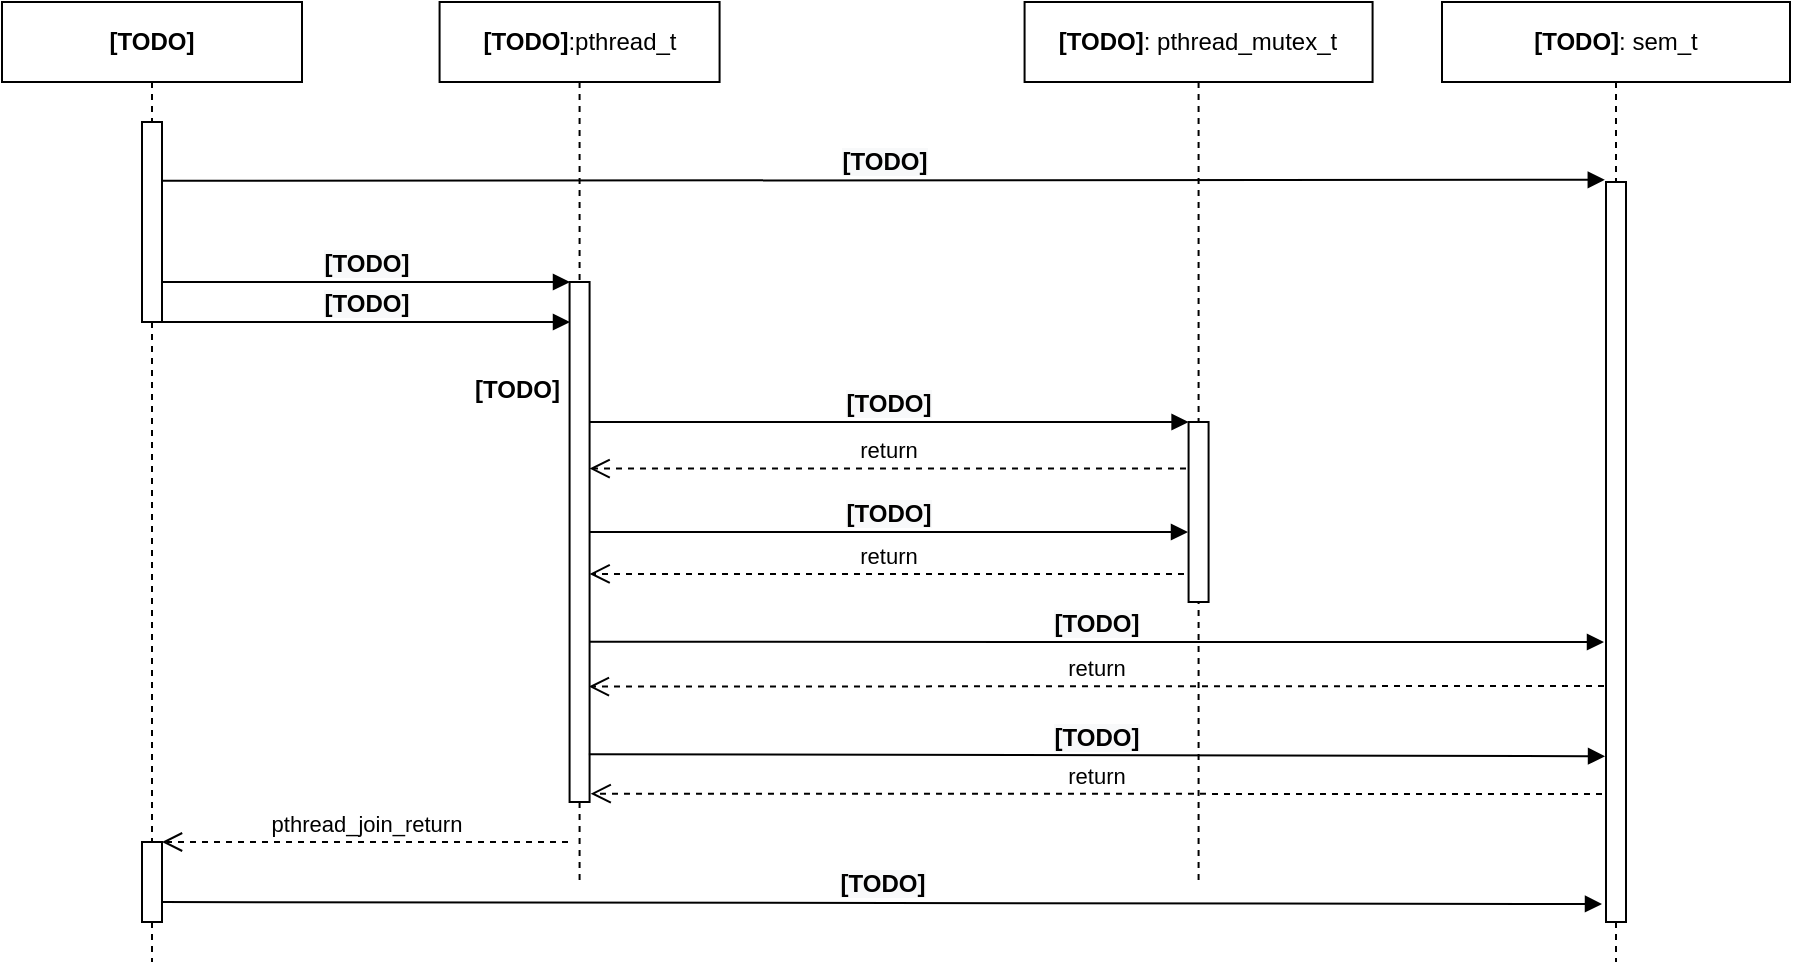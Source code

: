 <mxfile version="12.4.2" type="device" pages="2"><diagram id="Nlns8Q_-cHu3iskQtI4c" name="Découverte APIs POSIX"><mxGraphModel dx="4192" dy="3122" grid="1" gridSize="10" guides="1" tooltips="1" connect="1" arrows="1" fold="1" page="1" pageScale="1" pageWidth="827" pageHeight="1169" math="0" shadow="0"><root><mxCell id="4uVFJ_5hf8hKaI3c01Ca-0"/><mxCell id="4uVFJ_5hf8hKaI3c01Ca-1" parent="4uVFJ_5hf8hKaI3c01Ca-0"/><mxCell id="cIUTH0yGBABqUqhWSvWY-0" value="&lt;b&gt;[TODO]&lt;/b&gt;:pthread_t" style="shape=umlLifeline;perimeter=lifelinePerimeter;whiteSpace=wrap;html=1;container=1;collapsible=0;recursiveResize=0;outlineConnect=0;" vertex="1" parent="4uVFJ_5hf8hKaI3c01Ca-1"><mxGeometry x="-521.21" y="-1120" width="140" height="440" as="geometry"/></mxCell><mxCell id="cIUTH0yGBABqUqhWSvWY-1" value="" style="html=1;points=[];perimeter=orthogonalPerimeter;" vertex="1" parent="cIUTH0yGBABqUqhWSvWY-0"><mxGeometry x="65" y="140" width="10" height="260" as="geometry"/></mxCell><mxCell id="cIUTH0yGBABqUqhWSvWY-2" value="&lt;b&gt;[TODO]&lt;/b&gt;: pthread_mutex_t" style="shape=umlLifeline;perimeter=lifelinePerimeter;whiteSpace=wrap;html=1;container=1;collapsible=0;recursiveResize=0;outlineConnect=0;" vertex="1" parent="4uVFJ_5hf8hKaI3c01Ca-1"><mxGeometry x="-228.71" y="-1120" width="174" height="440" as="geometry"/></mxCell><mxCell id="cIUTH0yGBABqUqhWSvWY-3" value="" style="html=1;points=[];perimeter=orthogonalPerimeter;" vertex="1" parent="cIUTH0yGBABqUqhWSvWY-2"><mxGeometry x="82" y="210" width="10" height="90" as="geometry"/></mxCell><mxCell id="cIUTH0yGBABqUqhWSvWY-4" value="&lt;b style=&quot;font-size: 12px ; white-space: normal ; background-color: rgb(248 , 249 , 250)&quot;&gt;[TODO]&lt;/b&gt;" style="html=1;verticalAlign=bottom;endArrow=block;entryX=0;entryY=0;" edge="1" parent="4uVFJ_5hf8hKaI3c01Ca-1" target="cIUTH0yGBABqUqhWSvWY-3"><mxGeometry relative="1" as="geometry"><mxPoint x="-446.21" y="-910.0" as="sourcePoint"/></mxGeometry></mxCell><mxCell id="cIUTH0yGBABqUqhWSvWY-5" value="return" style="html=1;verticalAlign=bottom;endArrow=open;dashed=1;endSize=8;exitX=-0.129;exitY=0.259;exitDx=0;exitDy=0;exitPerimeter=0;" edge="1" parent="4uVFJ_5hf8hKaI3c01Ca-1" source="cIUTH0yGBABqUqhWSvWY-3"><mxGeometry relative="1" as="geometry"><mxPoint x="-446.21" y="-886.69" as="targetPoint"/><mxPoint x="-148" y="-829" as="sourcePoint"/></mxGeometry></mxCell><mxCell id="cIUTH0yGBABqUqhWSvWY-6" value="&lt;b style=&quot;text-align: center ; white-space: normal&quot;&gt;[TODO]&lt;/b&gt;" style="text;html=1;align=right;" vertex="1" parent="4uVFJ_5hf8hKaI3c01Ca-1"><mxGeometry x="-540" y="-940" width="80" height="30" as="geometry"/></mxCell><mxCell id="cIUTH0yGBABqUqhWSvWY-7" value="&lt;b&gt;[TODO]&lt;/b&gt;" style="shape=umlLifeline;perimeter=lifelinePerimeter;whiteSpace=wrap;html=1;container=1;collapsible=0;recursiveResize=0;outlineConnect=0;" vertex="1" parent="4uVFJ_5hf8hKaI3c01Ca-1"><mxGeometry x="-740" y="-1120" width="150" height="480" as="geometry"/></mxCell><mxCell id="cIUTH0yGBABqUqhWSvWY-8" value="" style="html=1;points=[];perimeter=orthogonalPerimeter;" vertex="1" parent="cIUTH0yGBABqUqhWSvWY-7"><mxGeometry x="70" y="60" width="10" height="100" as="geometry"/></mxCell><mxCell id="cIUTH0yGBABqUqhWSvWY-9" value="" style="html=1;points=[];perimeter=orthogonalPerimeter;" vertex="1" parent="cIUTH0yGBABqUqhWSvWY-7"><mxGeometry x="70" y="420" width="10" height="40" as="geometry"/></mxCell><mxCell id="cIUTH0yGBABqUqhWSvWY-10" value="&lt;b style=&quot;font-size: 12px ; white-space: normal ; background-color: rgb(248 , 249 , 250)&quot;&gt;[TODO]&lt;/b&gt;" style="html=1;verticalAlign=bottom;endArrow=block;" edge="1" parent="4uVFJ_5hf8hKaI3c01Ca-1"><mxGeometry relative="1" as="geometry"><mxPoint x="-446.21" y="-855" as="sourcePoint"/><mxPoint x="-147" y="-855" as="targetPoint"/></mxGeometry></mxCell><mxCell id="cIUTH0yGBABqUqhWSvWY-11" value="return" style="html=1;verticalAlign=bottom;endArrow=open;dashed=1;endSize=8;exitX=-0.229;exitY=0.844;exitDx=0;exitDy=0;exitPerimeter=0;" edge="1" parent="4uVFJ_5hf8hKaI3c01Ca-1" source="cIUTH0yGBABqUqhWSvWY-3"><mxGeometry relative="1" as="geometry"><mxPoint x="-446.21" y="-834.04" as="targetPoint"/><mxPoint x="-150.5" y="-835.0" as="sourcePoint"/></mxGeometry></mxCell><mxCell id="cIUTH0yGBABqUqhWSvWY-12" value="&lt;b style=&quot;font-size: 12px ; white-space: normal ; background-color: rgb(248 , 249 , 250)&quot;&gt;[TODO]&lt;/b&gt;" style="html=1;verticalAlign=bottom;endArrow=block;" edge="1" parent="4uVFJ_5hf8hKaI3c01Ca-1"><mxGeometry relative="1" as="geometry"><mxPoint x="-660" y="-980" as="sourcePoint"/><mxPoint x="-456" y="-980" as="targetPoint"/></mxGeometry></mxCell><mxCell id="cIUTH0yGBABqUqhWSvWY-13" value="&lt;b style=&quot;font-size: 12px ; white-space: normal ; background-color: rgb(248 , 249 , 250)&quot;&gt;[TODO]&lt;/b&gt;" style="html=1;verticalAlign=bottom;endArrow=block;" edge="1" parent="4uVFJ_5hf8hKaI3c01Ca-1"><mxGeometry relative="1" as="geometry"><mxPoint x="-660" y="-960" as="sourcePoint"/><mxPoint x="-456" y="-960" as="targetPoint"/></mxGeometry></mxCell><mxCell id="cIUTH0yGBABqUqhWSvWY-14" value="pthread_join_return" style="html=1;verticalAlign=bottom;endArrow=open;dashed=1;endSize=8;" edge="1" parent="4uVFJ_5hf8hKaI3c01Ca-1" target="cIUTH0yGBABqUqhWSvWY-9"><mxGeometry relative="1" as="geometry"><mxPoint x="-660" y="-870.0" as="targetPoint"/><mxPoint x="-457" y="-700" as="sourcePoint"/></mxGeometry></mxCell><mxCell id="Bjl9yKFlNQ5HPSld5YIy-0" value="&lt;b&gt;[TODO]&lt;/b&gt;: sem_t" style="shape=umlLifeline;perimeter=lifelinePerimeter;whiteSpace=wrap;html=1;container=1;collapsible=0;recursiveResize=0;outlineConnect=0;" vertex="1" parent="4uVFJ_5hf8hKaI3c01Ca-1"><mxGeometry x="-20" y="-1120" width="174" height="480" as="geometry"/></mxCell><mxCell id="Bjl9yKFlNQ5HPSld5YIy-1" value="" style="html=1;points=[];perimeter=orthogonalPerimeter;" vertex="1" parent="Bjl9yKFlNQ5HPSld5YIy-0"><mxGeometry x="82" y="90" width="10" height="370" as="geometry"/></mxCell><mxCell id="Bjl9yKFlNQ5HPSld5YIy-3" value="&lt;b style=&quot;font-size: 12px ; white-space: normal ; background-color: rgb(248 , 249 , 250)&quot;&gt;[TODO]&lt;/b&gt;" style="html=1;verticalAlign=bottom;endArrow=block;exitX=1.02;exitY=0.294;exitDx=0;exitDy=0;exitPerimeter=0;entryX=-0.06;entryY=-0.003;entryDx=0;entryDy=0;entryPerimeter=0;" edge="1" parent="4uVFJ_5hf8hKaI3c01Ca-1" source="cIUTH0yGBABqUqhWSvWY-8" target="Bjl9yKFlNQ5HPSld5YIy-1"><mxGeometry relative="1" as="geometry"><mxPoint x="-436.21" y="-940.0" as="sourcePoint"/><mxPoint x="62" y="-1025" as="targetPoint"/></mxGeometry></mxCell><mxCell id="Bjl9yKFlNQ5HPSld5YIy-4" value="&lt;b style=&quot;font-size: 12px ; white-space: normal ; background-color: rgb(248 , 249 , 250)&quot;&gt;[TODO]&lt;/b&gt;" style="html=1;verticalAlign=bottom;endArrow=block;exitX=0.971;exitY=0.692;exitDx=0;exitDy=0;exitPerimeter=0;" edge="1" parent="4uVFJ_5hf8hKaI3c01Ca-1" source="cIUTH0yGBABqUqhWSvWY-1"><mxGeometry relative="1" as="geometry"><mxPoint x="-440" y="-800" as="sourcePoint"/><mxPoint x="61" y="-800" as="targetPoint"/></mxGeometry></mxCell><mxCell id="Bjl9yKFlNQ5HPSld5YIy-5" value="return" style="html=1;verticalAlign=bottom;endArrow=open;dashed=1;endSize=8;entryX=0.964;entryY=0.778;entryDx=0;entryDy=0;entryPerimeter=0;" edge="1" parent="4uVFJ_5hf8hKaI3c01Ca-1" target="cIUTH0yGBABqUqhWSvWY-1"><mxGeometry relative="1" as="geometry"><mxPoint x="-440.0" y="-776.69" as="targetPoint"/><mxPoint x="61" y="-778" as="sourcePoint"/></mxGeometry></mxCell><mxCell id="Bjl9yKFlNQ5HPSld5YIy-6" value="&lt;b style=&quot;font-size: 12px ; white-space: normal ; background-color: rgb(248 , 249 , 250)&quot;&gt;[TODO]&lt;/b&gt;" style="html=1;verticalAlign=bottom;endArrow=block;exitX=0.964;exitY=0.908;exitDx=0;exitDy=0;exitPerimeter=0;entryX=-0.048;entryY=0.776;entryDx=0;entryDy=0;entryPerimeter=0;" edge="1" parent="4uVFJ_5hf8hKaI3c01Ca-1" source="cIUTH0yGBABqUqhWSvWY-1" target="Bjl9yKFlNQ5HPSld5YIy-1"><mxGeometry relative="1" as="geometry"><mxPoint x="-440.0" y="-745" as="sourcePoint"/><mxPoint x="60" y="-740" as="targetPoint"/></mxGeometry></mxCell><mxCell id="Bjl9yKFlNQ5HPSld5YIy-7" value="return" style="html=1;verticalAlign=bottom;endArrow=open;dashed=1;endSize=8;entryX=1.054;entryY=0.984;entryDx=0;entryDy=0;entryPerimeter=0;" edge="1" parent="4uVFJ_5hf8hKaI3c01Ca-1" target="cIUTH0yGBABqUqhWSvWY-1"><mxGeometry relative="1" as="geometry"><mxPoint x="-440.0" y="-724.04" as="targetPoint"/><mxPoint x="60" y="-724" as="sourcePoint"/></mxGeometry></mxCell><mxCell id="Bjl9yKFlNQ5HPSld5YIy-8" value="&lt;b style=&quot;font-size: 12px ; white-space: normal ; background-color: rgb(248 , 249 , 250)&quot;&gt;[TODO]&lt;/b&gt;" style="html=1;verticalAlign=bottom;endArrow=block;exitX=0.874;exitY=0.139;exitDx=0;exitDy=0;exitPerimeter=0;" edge="1" parent="4uVFJ_5hf8hKaI3c01Ca-1"><mxGeometry relative="1" as="geometry"><mxPoint x="-660" y="-670" as="sourcePoint"/><mxPoint x="60" y="-669" as="targetPoint"/></mxGeometry></mxCell></root></mxGraphModel></diagram><diagram id="yeaqu1F34kHPNHF6mssP" name="Exercice Principal"><mxGraphModel dx="12054" dy="7108" grid="1" gridSize="10" guides="1" tooltips="1" connect="1" arrows="1" fold="1" page="1" pageScale="1" pageWidth="850" pageHeight="1100" math="0" shadow="0"><root><mxCell id="0"/><mxCell id="1" parent="0"/><mxCell id="nDVz6QAk0CL7eOiTC_jA-3" value="" style="edgeStyle=orthogonalEdgeStyle;rounded=0;orthogonalLoop=1;jettySize=auto;html=1;" parent="1" source="fEL-3-x19ATJo7vxv6HR-24" target="nDVz6QAk0CL7eOiTC_jA-1" edge="1"><mxGeometry relative="1" as="geometry"/></mxCell><mxCell id="fEL-3-x19ATJo7vxv6HR-24" value="&lt;p style=&quot;margin: 0px ; margin-top: 4px ; text-align: center&quot;&gt;&lt;b&gt;MessageAdder&lt;/b&gt;&lt;/p&gt;&lt;hr size=&quot;1&quot;&gt;&lt;p style=&quot;margin: 0px ; margin-left: 4px&quot;&gt;consumer: pthread_t&lt;/p&gt;&lt;hr size=&quot;1&quot;&gt;&lt;p style=&quot;margin: 0px ; margin-left: 4px&quot;&gt;- sum()&lt;/p&gt;&lt;p style=&quot;margin: 0px ; margin-left: 4px&quot;&gt;&lt;span&gt;+messageAdderInit()&lt;/span&gt;&lt;br&gt;&lt;/p&gt;&lt;p style=&quot;margin: 0px ; margin-left: 4px&quot;&gt;+messageAdderJoin()&lt;br&gt;&lt;/p&gt;" style="verticalAlign=top;align=left;overflow=fill;fontSize=12;fontFamily=Helvetica;html=1;shadow=0;" parent="1" vertex="1"><mxGeometry x="-438.71" y="-255" width="160" height="130" as="geometry"/></mxCell><mxCell id="fEL-3-x19ATJo7vxv6HR-27" value="&lt;p style=&quot;margin: 0px ; margin-top: 4px ; text-align: center&quot;&gt;&lt;b&gt;MySoftware&lt;/b&gt;&lt;/p&gt;&lt;hr size=&quot;1&quot;&gt;&lt;p style=&quot;margin: 0px ; margin-left: 4px&quot;&gt;+ main()&lt;/p&gt;" style="verticalAlign=top;align=left;overflow=fill;fontSize=12;fontFamily=Helvetica;html=1;shadow=0;" parent="1" vertex="1"><mxGeometry x="-658.71" y="-385" width="160" height="140" as="geometry"/></mxCell><mxCell id="fEL-3-x19ATJo7vxv6HR-35" value="1" style="endArrow=open;html=1;endSize=12;startArrow=diamondThin;startSize=14;startFill=1;edgeStyle=orthogonalEdgeStyle;align=left;verticalAlign=bottom;fillColor=#000000;entryX=0;entryY=0.25;entryDx=0;entryDy=0;exitX=1;exitY=0.5;exitDx=0;exitDy=0;" parent="1" source="fEL-3-x19ATJo7vxv6HR-27" target="fEL-3-x19ATJo7vxv6HR-54" edge="1"><mxGeometry x="-1" y="3" relative="1" as="geometry"><mxPoint x="-638.71" y="-185" as="sourcePoint"/><mxPoint x="-478.71" y="-185" as="targetPoint"/></mxGeometry></mxCell><mxCell id="fEL-3-x19ATJo7vxv6HR-39" value="1" style="endArrow=open;html=1;endSize=12;startArrow=diamondThin;startSize=14;startFill=1;edgeStyle=orthogonalEdgeStyle;align=left;verticalAlign=bottom;fillColor=#000000;exitX=1;exitY=0.75;exitDx=0;exitDy=0;" parent="1" source="fEL-3-x19ATJo7vxv6HR-27" target="fEL-3-x19ATJo7vxv6HR-24" edge="1"><mxGeometry x="-1" y="3" relative="1" as="geometry"><mxPoint x="-488.71" y="-305" as="sourcePoint"/><mxPoint x="-428.71" y="-342" as="targetPoint"/></mxGeometry></mxCell><mxCell id="fEL-3-x19ATJo7vxv6HR-54" value="&lt;p style=&quot;margin: 0px ; margin-top: 4px ; text-align: center&quot;&gt;&lt;b&gt;AcquisitionManager&lt;/b&gt;&lt;/p&gt;&lt;hr size=&quot;1&quot;&gt;&lt;p style=&quot;margin: 0px ; margin-left: 4px&quot;&gt;producers[4]: pthread_t&lt;/p&gt;&lt;p style=&quot;margin: 0px ; margin-left: 4px&quot;&gt;- m1: pthread_mutex_t&lt;/p&gt;&lt;hr size=&quot;1&quot;&gt;&lt;p style=&quot;margin: 0px ; margin-left: 4px&quot;&gt;- produce()&lt;/p&gt;&amp;nbsp;+acquisitionManagerInit()&lt;br&gt;&lt;p style=&quot;margin: 0px ; margin-left: 4px&quot;&gt;+acquisitionManagerJoin()&lt;/p&gt;&lt;p style=&quot;margin: 0px ; margin-left: 4px&quot;&gt;+getMessage():MSG_BLOCK&lt;/p&gt;" style="verticalAlign=top;align=left;overflow=fill;fontSize=12;fontFamily=Helvetica;html=1;shadow=0;" parent="1" vertex="1"><mxGeometry x="-438.71" y="-435" width="205" height="170" as="geometry"/></mxCell><mxCell id="fEL-3-x19ATJo7vxv6HR-64" value="1" style="endArrow=open;html=1;endSize=12;startArrow=diamondThin;startSize=14;startFill=1;edgeStyle=orthogonalEdgeStyle;align=left;verticalAlign=bottom;fillColor=#000000;exitX=0.75;exitY=1;exitDx=0;exitDy=0;entryX=0;entryY=0.5;entryDx=0;entryDy=0;" parent="1" source="fEL-3-x19ATJo7vxv6HR-27" target="fEL-3-x19ATJo7vxv6HR-65" edge="1"><mxGeometry x="0.452" y="190" relative="1" as="geometry"><mxPoint x="-488.71" y="-270" as="sourcePoint"/><mxPoint x="-428.71" y="-195" as="targetPoint"/><mxPoint as="offset"/></mxGeometry></mxCell><mxCell id="fEL-3-x19ATJo7vxv6HR-65" value="&lt;p style=&quot;margin: 0px ; margin-top: 4px ; text-align: center&quot;&gt;&lt;b&gt;DisplayManager&lt;/b&gt;&lt;/p&gt;&lt;hr size=&quot;1&quot;&gt;&lt;p style=&quot;margin: 0px ; margin-left: 4px&quot;&gt;display: pthread_t&lt;/p&gt;&lt;hr size=&quot;1&quot;&gt;&lt;p style=&quot;margin: 0px ; margin-left: 4px&quot;&gt;- display()&lt;/p&gt;&lt;p style=&quot;margin: 0px ; margin-left: 4px&quot;&gt;+displayManagerInit()&lt;/p&gt;&lt;p style=&quot;margin: 0px ; margin-left: 4px&quot;&gt;+displayManagerJoin()&lt;br&gt;&lt;/p&gt;" style="verticalAlign=top;align=left;overflow=fill;fontSize=12;fontFamily=Helvetica;html=1;shadow=0;" parent="1" vertex="1"><mxGeometry x="-438.71" y="-115" width="160" height="140" as="geometry"/></mxCell><mxCell id="fEL-3-x19ATJo7vxv6HR-66" value="«dataType»&lt;br&gt;&lt;b&gt;MSG_BLOCK&lt;/b&gt;" style="html=1;shadow=0;" parent="1" vertex="1"><mxGeometry x="-660" y="-195" width="110" height="50" as="geometry"/></mxCell><mxCell id="pLuQ7xj04wKehVz2EtiJ-8" value="MySoftware" style="html=1;" parent="1" vertex="1"><mxGeometry x="-1260" y="-215" width="200" height="90" as="geometry"/></mxCell><mxCell id="pLuQ7xj04wKehVz2EtiJ-9" value="" style="shape=component;jettyWidth=8;jettyHeight=4;" parent="pLuQ7xj04wKehVz2EtiJ-8" vertex="1"><mxGeometry x="1" width="20" height="20" relative="1" as="geometry"><mxPoint x="-27" y="7" as="offset"/></mxGeometry></mxCell><mxCell id="pLuQ7xj04wKehVz2EtiJ-10" value="&lt;span style=&quot;text-align: left&quot;&gt;Display&lt;/span&gt;" style="html=1;" parent="1" vertex="1"><mxGeometry x="-980" y="-215" width="180" height="90" as="geometry"/></mxCell><mxCell id="pLuQ7xj04wKehVz2EtiJ-11" value="" style="shape=component;jettyWidth=8;jettyHeight=4;" parent="pLuQ7xj04wKehVz2EtiJ-10" vertex="1"><mxGeometry x="1" width="20" height="20" relative="1" as="geometry"><mxPoint x="-27" y="7" as="offset"/></mxGeometry></mxCell><mxCell id="pLuQ7xj04wKehVz2EtiJ-12" value="&lt;div style=&quot;text-align: left&quot;&gt;&lt;span&gt;SensorManager&lt;/span&gt;&lt;/div&gt;" style="html=1;" parent="1" vertex="1"><mxGeometry x="-1520" y="-215" width="180" height="90" as="geometry"/></mxCell><mxCell id="pLuQ7xj04wKehVz2EtiJ-13" value="" style="shape=component;jettyWidth=8;jettyHeight=4;" parent="pLuQ7xj04wKehVz2EtiJ-12" vertex="1"><mxGeometry x="1" width="20" height="20" relative="1" as="geometry"><mxPoint x="-27" y="7" as="offset"/></mxGeometry></mxCell><mxCell id="pLuQ7xj04wKehVz2EtiJ-14" value="" style="rounded=0;orthogonalLoop=1;jettySize=auto;html=1;endArrow=none;endFill=0;" parent="1" source="pLuQ7xj04wKehVz2EtiJ-12" target="pLuQ7xj04wKehVz2EtiJ-16" edge="1"><mxGeometry relative="1" as="geometry"><mxPoint x="-1270" y="-150" as="sourcePoint"/></mxGeometry></mxCell><mxCell id="pLuQ7xj04wKehVz2EtiJ-15" value="" style="rounded=0;orthogonalLoop=1;jettySize=auto;html=1;endArrow=halfCircle;endFill=0;entryX=0.5;entryY=0.5;entryDx=0;entryDy=0;endSize=6;strokeWidth=1;" parent="1" source="pLuQ7xj04wKehVz2EtiJ-8" target="pLuQ7xj04wKehVz2EtiJ-16" edge="1"><mxGeometry relative="1" as="geometry"><mxPoint x="-1250" y="-170" as="sourcePoint"/></mxGeometry></mxCell><mxCell id="pLuQ7xj04wKehVz2EtiJ-16" value="" style="ellipse;whiteSpace=wrap;html=1;fontFamily=Helvetica;fontSize=12;fontColor=#000000;align=center;strokeColor=#000000;fillColor=#ffffff;points=[];aspect=fixed;resizable=0;" parent="1" vertex="1"><mxGeometry x="-1307" y="-175" width="10" height="10" as="geometry"/></mxCell><mxCell id="pLuQ7xj04wKehVz2EtiJ-18" value="" style="rounded=0;orthogonalLoop=1;jettySize=auto;html=1;endArrow=none;endFill=0;exitX=0;exitY=0.5;exitDx=0;exitDy=0;" parent="1" source="pLuQ7xj04wKehVz2EtiJ-10" target="pLuQ7xj04wKehVz2EtiJ-20" edge="1"><mxGeometry relative="1" as="geometry"><mxPoint x="-1050" y="-170" as="sourcePoint"/></mxGeometry></mxCell><mxCell id="pLuQ7xj04wKehVz2EtiJ-20" value="" style="ellipse;whiteSpace=wrap;html=1;fontFamily=Helvetica;fontSize=12;fontColor=#000000;align=center;strokeColor=#000000;fillColor=#ffffff;points=[];aspect=fixed;resizable=0;direction=north;" parent="1" vertex="1"><mxGeometry x="-1026" y="-175" width="10" height="10" as="geometry"/></mxCell><mxCell id="pLuQ7xj04wKehVz2EtiJ-21" value="" style="rounded=0;orthogonalLoop=1;jettySize=auto;html=1;endArrow=halfCircle;endFill=0;entryX=0.5;entryY=0.5;entryDx=0;entryDy=0;endSize=6;strokeWidth=1;exitX=1;exitY=0.5;exitDx=0;exitDy=0;" parent="1" source="pLuQ7xj04wKehVz2EtiJ-8" target="pLuQ7xj04wKehVz2EtiJ-20" edge="1"><mxGeometry relative="1" as="geometry"><mxPoint x="-1080" y="-170" as="sourcePoint"/><mxPoint x="-1010" y="-170" as="targetPoint"/><Array as="points"/></mxGeometry></mxCell><mxCell id="pLuQ7xj04wKehVz2EtiJ-25" value="Text" style="text;html=1;align=center;verticalAlign=middle;resizable=0;points=[];;autosize=1;" parent="1" vertex="1"><mxGeometry x="-1327" y="-28" width="40" height="20" as="geometry"/></mxCell><mxCell id="pLuQ7xj04wKehVz2EtiJ-26" value="&lt;p style=&quot;margin: 0px ; margin-top: 4px ; text-align: center&quot;&gt;«interface»&lt;br&gt;&lt;b&gt;ISensor&lt;/b&gt;&lt;/p&gt;&lt;hr size=&quot;1&quot;&gt;&lt;p style=&quot;margin: 0px ; margin-left: 4px&quot;&gt;&lt;br&gt;&lt;/p&gt;&lt;hr size=&quot;1&quot;&gt;&lt;p style=&quot;margin: 0px ; margin-left: 4px&quot;&gt;+ getInput(int i): MSG_BLOCK&lt;br&gt;&lt;/p&gt;" style="verticalAlign=top;align=left;overflow=fill;fontSize=12;fontFamily=Helvetica;html=1;" parent="1" vertex="1"><mxGeometry x="-1397" y="-105" width="190" height="110" as="geometry"/></mxCell><mxCell id="pLuQ7xj04wKehVz2EtiJ-27" value="ISensor" style="text;html=1;align=center;" parent="1" vertex="1"><mxGeometry x="-1337" y="-165" width="70" height="30" as="geometry"/></mxCell><mxCell id="pLuQ7xj04wKehVz2EtiJ-28" value="&lt;p style=&quot;margin: 0px ; margin-top: 4px ; text-align: center&quot;&gt;«interface»&lt;br&gt;&lt;b&gt;IDisplay&lt;/b&gt;&lt;/p&gt;&lt;hr size=&quot;1&quot;&gt;&lt;p style=&quot;margin: 0px ; margin-left: 4px&quot;&gt;&lt;br&gt;&lt;/p&gt;&lt;hr size=&quot;1&quot;&gt;&lt;p style=&quot;margin: 0px ; margin-left: 4px&quot;&gt;+ messageDisplay(MSG_BLOCK mBlock)&lt;br&gt;&lt;/p&gt;" style="verticalAlign=top;align=left;overflow=fill;fontSize=12;fontFamily=Helvetica;html=1;" parent="1" vertex="1"><mxGeometry x="-1115" y="-105" width="265" height="110" as="geometry"/></mxCell><mxCell id="pLuQ7xj04wKehVz2EtiJ-31" value="«dataType»&lt;br&gt;&lt;b&gt;MSG_BLOCK&lt;/b&gt;" style="html=1;shadow=0;" parent="1" vertex="1"><mxGeometry x="-1520" y="-105" width="110" height="50" as="geometry"/></mxCell><mxCell id="pLuQ7xj04wKehVz2EtiJ-34" value="IDisplay" style="text;html=1;align=center;" parent="1" vertex="1"><mxGeometry x="-1056" y="-165" width="70" height="30" as="geometry"/></mxCell><mxCell id="pLuQ7xj04wKehVz2EtiJ-39" value="MySoftware" style="html=1;verticalAlign=top;" parent="1" vertex="1"><mxGeometry x="-1474" y="-795" width="720" height="440" as="geometry"/></mxCell><mxCell id="pLuQ7xj04wKehVz2EtiJ-40" value="" style="shape=component;jettyWidth=8;jettyHeight=4;" parent="pLuQ7xj04wKehVz2EtiJ-39" vertex="1"><mxGeometry x="1" width="20" height="20" relative="1" as="geometry"><mxPoint x="-27" y="7" as="offset"/></mxGeometry></mxCell><mxCell id="pLuQ7xj04wKehVz2EtiJ-41" value="&lt;span style=&quot;text-align: left&quot;&gt;MessageAdder&lt;/span&gt;" style="html=1;" parent="pLuQ7xj04wKehVz2EtiJ-39" vertex="1"><mxGeometry x="305" y="100" width="110" height="80" as="geometry"/></mxCell><mxCell id="pLuQ7xj04wKehVz2EtiJ-42" value="" style="shape=component;jettyWidth=8;jettyHeight=4;" parent="pLuQ7xj04wKehVz2EtiJ-41" vertex="1"><mxGeometry x="1" width="20" height="20" relative="1" as="geometry"><mxPoint x="-27" y="7" as="offset"/></mxGeometry></mxCell><mxCell id="pLuQ7xj04wKehVz2EtiJ-43" value="&lt;span style=&quot;text-align: left&quot;&gt;DisplayManager&lt;/span&gt;" style="html=1;" parent="pLuQ7xj04wKehVz2EtiJ-39" vertex="1"><mxGeometry x="530" y="100" width="160" height="80" as="geometry"/></mxCell><mxCell id="pLuQ7xj04wKehVz2EtiJ-44" value="" style="shape=component;jettyWidth=8;jettyHeight=4;" parent="pLuQ7xj04wKehVz2EtiJ-43" vertex="1"><mxGeometry x="1" width="20" height="20" relative="1" as="geometry"><mxPoint x="-27" y="7" as="offset"/></mxGeometry></mxCell><mxCell id="pLuQ7xj04wKehVz2EtiJ-45" value="&lt;div style=&quot;text-align: left&quot;&gt;AcquisitionManager&lt;br&gt;&lt;/div&gt;" style="html=1;" parent="pLuQ7xj04wKehVz2EtiJ-39" vertex="1"><mxGeometry x="30" y="100" width="160" height="80" as="geometry"/></mxCell><mxCell id="pLuQ7xj04wKehVz2EtiJ-46" value="" style="shape=component;jettyWidth=8;jettyHeight=4;" parent="pLuQ7xj04wKehVz2EtiJ-45" vertex="1"><mxGeometry x="1" width="20" height="20" relative="1" as="geometry"><mxPoint x="-27" y="7" as="offset"/></mxGeometry></mxCell><mxCell id="pLuQ7xj04wKehVz2EtiJ-47" value="" style="rounded=0;orthogonalLoop=1;jettySize=auto;html=1;endArrow=none;endFill=0;" parent="pLuQ7xj04wKehVz2EtiJ-39" source="pLuQ7xj04wKehVz2EtiJ-45" target="pLuQ7xj04wKehVz2EtiJ-49" edge="1"><mxGeometry relative="1" as="geometry"><mxPoint x="165.246" y="225" as="sourcePoint"/></mxGeometry></mxCell><mxCell id="pLuQ7xj04wKehVz2EtiJ-48" value="" style="rounded=0;orthogonalLoop=1;jettySize=auto;html=1;endArrow=halfCircle;endFill=0;entryX=0.5;entryY=0.5;entryDx=0;entryDy=0;endSize=6;strokeWidth=1;" parent="pLuQ7xj04wKehVz2EtiJ-39" source="pLuQ7xj04wKehVz2EtiJ-41" target="pLuQ7xj04wKehVz2EtiJ-49" edge="1"><mxGeometry relative="1" as="geometry"><mxPoint x="188.852" y="205" as="sourcePoint"/></mxGeometry></mxCell><mxCell id="pLuQ7xj04wKehVz2EtiJ-49" value="" style="ellipse;whiteSpace=wrap;html=1;fontFamily=Helvetica;fontSize=12;fontColor=#000000;align=center;strokeColor=#000000;fillColor=#ffffff;points=[];aspect=fixed;resizable=0;" parent="pLuQ7xj04wKehVz2EtiJ-39" vertex="1"><mxGeometry x="240" y="135" width="10" height="10" as="geometry"/></mxCell><mxCell id="pLuQ7xj04wKehVz2EtiJ-50" value="" style="rounded=0;orthogonalLoop=1;jettySize=auto;html=1;endArrow=none;endFill=0;" parent="pLuQ7xj04wKehVz2EtiJ-39" source="pLuQ7xj04wKehVz2EtiJ-41" target="pLuQ7xj04wKehVz2EtiJ-51" edge="1"><mxGeometry relative="1" as="geometry"><mxPoint x="424.918" y="205" as="sourcePoint"/></mxGeometry></mxCell><mxCell id="pLuQ7xj04wKehVz2EtiJ-51" value="" style="ellipse;whiteSpace=wrap;html=1;fontFamily=Helvetica;fontSize=12;fontColor=#000000;align=center;strokeColor=#000000;fillColor=#ffffff;points=[];aspect=fixed;resizable=0;direction=north;" parent="pLuQ7xj04wKehVz2EtiJ-39" vertex="1"><mxGeometry x="465" y="135" width="10" height="10" as="geometry"/></mxCell><mxCell id="pLuQ7xj04wKehVz2EtiJ-52" value="" style="rounded=0;orthogonalLoop=1;jettySize=auto;html=1;endArrow=halfCircle;endFill=0;endSize=6;strokeWidth=1;exitX=0;exitY=0.5;exitDx=0;exitDy=0;" parent="pLuQ7xj04wKehVz2EtiJ-39" source="pLuQ7xj04wKehVz2EtiJ-43" edge="1"><mxGeometry relative="1" as="geometry"><mxPoint x="419" y="140" as="sourcePoint"/><mxPoint x="470" y="140" as="targetPoint"/><Array as="points"/></mxGeometry></mxCell><mxCell id="pLuQ7xj04wKehVz2EtiJ-101" value="" style="rounded=0;orthogonalLoop=1;jettySize=auto;html=1;endArrow=none;endFill=0;exitX=1;exitY=0.75;exitDx=0;exitDy=0;" parent="pLuQ7xj04wKehVz2EtiJ-39" source="pLuQ7xj04wKehVz2EtiJ-45" target="pLuQ7xj04wKehVz2EtiJ-102" edge="1"><mxGeometry relative="1" as="geometry"><mxPoint x="400" y="225" as="sourcePoint"/><Array as="points"><mxPoint x="260" y="223"/></Array></mxGeometry></mxCell><mxCell id="pLuQ7xj04wKehVz2EtiJ-102" value="" style="ellipse;whiteSpace=wrap;html=1;fontFamily=Helvetica;fontSize=12;fontColor=#000000;align=center;strokeColor=#000000;fillColor=#ffffff;points=[];aspect=fixed;resizable=0;direction=north;" parent="pLuQ7xj04wKehVz2EtiJ-39" vertex="1"><mxGeometry x="354" y="220" width="10" height="10" as="geometry"/></mxCell><mxCell id="pLuQ7xj04wKehVz2EtiJ-103" value="" style="rounded=0;orthogonalLoop=1;jettySize=auto;html=1;endArrow=halfCircle;endFill=0;endSize=6;strokeWidth=1;exitX=0;exitY=0.75;exitDx=0;exitDy=0;" parent="pLuQ7xj04wKehVz2EtiJ-39" source="pLuQ7xj04wKehVz2EtiJ-43" edge="1"><mxGeometry relative="1" as="geometry"><mxPoint x="320" y="225" as="sourcePoint"/><mxPoint x="360" y="225" as="targetPoint"/><Array as="points"><mxPoint x="460" y="225"/></Array></mxGeometry></mxCell><mxCell id="pLuQ7xj04wKehVz2EtiJ-104" value="IAcquisitionManager" style="text;html=1;align=center;" parent="pLuQ7xj04wKehVz2EtiJ-39" vertex="1"><mxGeometry x="324" y="230" width="70" height="30" as="geometry"/></mxCell><mxCell id="pLuQ7xj04wKehVz2EtiJ-110" value="«interface»&#10;IAcquisitionManager" style="swimlane;fontStyle=1;align=center;verticalAlign=top;childLayout=stackLayout;horizontal=1;startSize=40;horizontalStack=0;resizeParent=1;resizeParentMax=0;resizeLast=0;collapsible=1;marginBottom=0;shadow=0;" parent="pLuQ7xj04wKehVz2EtiJ-39" vertex="1"><mxGeometry x="80" y="260" width="160" height="80" as="geometry"/></mxCell><mxCell id="pLuQ7xj04wKehVz2EtiJ-111" value="+ produceCount: Integer&#10;&#10;&#10;" style="text;strokeColor=none;fillColor=none;align=left;verticalAlign=top;spacingLeft=4;spacingRight=4;overflow=hidden;rotatable=0;points=[[0,0.5],[1,0.5]];portConstraint=eastwest;" parent="pLuQ7xj04wKehVz2EtiJ-110" vertex="1"><mxGeometry y="40" width="160" height="40" as="geometry"/></mxCell><mxCell id="pLuQ7xj04wKehVz2EtiJ-113" value="«interface»&#10;IMessageAdder" style="swimlane;fontStyle=1;align=center;verticalAlign=top;childLayout=stackLayout;horizontal=1;startSize=38;horizontalStack=0;resizeParent=1;resizeParentMax=0;resizeLast=0;collapsible=1;marginBottom=0;shadow=0;" parent="pLuQ7xj04wKehVz2EtiJ-39" vertex="1"><mxGeometry x="480" y="257" width="160" height="78" as="geometry"/></mxCell><mxCell id="pLuQ7xj04wKehVz2EtiJ-114" value="+ out: MSG_BLOCK&#10;+ consumerCount: Integer&#10;&#10;" style="text;strokeColor=none;fillColor=none;align=left;verticalAlign=top;spacingLeft=4;spacingRight=4;overflow=hidden;rotatable=0;points=[[0,0.5],[1,0.5]];portConstraint=eastwest;" parent="pLuQ7xj04wKehVz2EtiJ-113" vertex="1"><mxGeometry y="38" width="160" height="40" as="geometry"/></mxCell><mxCell id="pLuQ7xj04wKehVz2EtiJ-116" value="IAcquisitionManager" style="text;html=1;align=center;" parent="pLuQ7xj04wKehVz2EtiJ-39" vertex="1"><mxGeometry x="190" y="105" width="110" height="30" as="geometry"/></mxCell><mxCell id="pLuQ7xj04wKehVz2EtiJ-117" value="IMessageAdder" style="text;html=1;align=center;" parent="pLuQ7xj04wKehVz2EtiJ-39" vertex="1"><mxGeometry x="435" y="105" width="70" height="30" as="geometry"/></mxCell><mxCell id="pLuQ7xj04wKehVz2EtiJ-122" value="«dataType»&lt;br&gt;&lt;b&gt;MSG_BLOCK&lt;/b&gt;" style="html=1;shadow=0;" parent="pLuQ7xj04wKehVz2EtiJ-39" vertex="1"><mxGeometry x="530" y="350" width="110" height="50" as="geometry"/></mxCell><mxCell id="pLuQ7xj04wKehVz2EtiJ-56" value="" style="rounded=0;orthogonalLoop=1;jettySize=auto;html=1;endArrow=halfCircle;endFill=0;endSize=6;strokeWidth=1;exitX=0;exitY=0.5;exitDx=0;exitDy=0;" parent="1" source="pLuQ7xj04wKehVz2EtiJ-45" edge="1"><mxGeometry relative="1" as="geometry"><mxPoint x="-1423" y="-490" as="sourcePoint"/><mxPoint x="-1530" y="-655" as="targetPoint"/></mxGeometry></mxCell><mxCell id="pLuQ7xj04wKehVz2EtiJ-58" value="ISensor" style="text;html=1;align=center;" parent="1" vertex="1"><mxGeometry x="-1560" y="-645" width="70" height="30" as="geometry"/></mxCell><mxCell id="pLuQ7xj04wKehVz2EtiJ-62" value="" style="rounded=0;orthogonalLoop=1;jettySize=auto;html=1;endArrow=halfCircle;endFill=0;endSize=6;strokeWidth=1;exitX=1;exitY=0.5;exitDx=0;exitDy=0;" parent="1" source="pLuQ7xj04wKehVz2EtiJ-43" edge="1"><mxGeometry relative="1" as="geometry"><mxPoint x="-850" y="60" as="sourcePoint"/><mxPoint x="-710" y="-655" as="targetPoint"/><Array as="points"/></mxGeometry></mxCell><mxCell id="pLuQ7xj04wKehVz2EtiJ-54" value="IDisplay" style="text;html=1;align=center;" parent="1" vertex="1"><mxGeometry x="-741.334" y="-645" width="82.623" height="30" as="geometry"/></mxCell><mxCell id="pLuQ7xj04wKehVz2EtiJ-148" value="«interface»&#10;IAcquisitionManager" style="swimlane;fontStyle=1;align=center;verticalAlign=top;childLayout=stackLayout;horizontal=1;startSize=40;horizontalStack=0;resizeParent=1;resizeParentMax=0;resizeLast=0;collapsible=1;marginBottom=0;shadow=0;" parent="1" vertex="1"><mxGeometry x="-160" y="-435" width="160" height="100" as="geometry"/></mxCell><mxCell id="pLuQ7xj04wKehVz2EtiJ-149" value="+ produceCount: Integer&#10;&#10;&#10;&#10;" style="text;strokeColor=none;fillColor=none;align=left;verticalAlign=top;spacingLeft=4;spacingRight=4;overflow=hidden;rotatable=0;points=[[0,0.5],[1,0.5]];portConstraint=eastwest;" parent="pLuQ7xj04wKehVz2EtiJ-148" vertex="1"><mxGeometry y="40" width="160" height="60" as="geometry"/></mxCell><mxCell id="pLuQ7xj04wKehVz2EtiJ-150" value="«interface»&#10;IMessageAdder" style="swimlane;fontStyle=1;align=center;verticalAlign=top;childLayout=stackLayout;horizontal=1;startSize=38;horizontalStack=0;resizeParent=1;resizeParentMax=0;resizeLast=0;collapsible=1;marginBottom=0;shadow=0;" parent="1" vertex="1"><mxGeometry x="-80" y="-253" width="160" height="100" as="geometry"/></mxCell><mxCell id="pLuQ7xj04wKehVz2EtiJ-151" value="+ out: MSG_BLOCK&#10;+ consumerCount: Integer&#10;&#10;" style="text;strokeColor=none;fillColor=none;align=left;verticalAlign=top;spacingLeft=4;spacingRight=4;overflow=hidden;rotatable=0;points=[[0,0.5],[1,0.5]];portConstraint=eastwest;" parent="pLuQ7xj04wKehVz2EtiJ-150" vertex="1"><mxGeometry y="38" width="160" height="62" as="geometry"/></mxCell><mxCell id="pLuQ7xj04wKehVz2EtiJ-153" value="" style="endArrow=block;dashed=1;endFill=0;endSize=12;html=1;entryX=0;entryY=0.5;entryDx=0;entryDy=0;exitX=1;exitY=0.5;exitDx=0;exitDy=0;" parent="1" source="fEL-3-x19ATJo7vxv6HR-54" target="pLuQ7xj04wKehVz2EtiJ-149" edge="1"><mxGeometry width="160" relative="1" as="geometry"><mxPoint x="-350" y="85" as="sourcePoint"/><mxPoint x="-190" y="85" as="targetPoint"/></mxGeometry></mxCell><mxCell id="Lbqkt2lzDJ4rxtl4HgO9-1" value="Implement" style="text;html=1;align=center;verticalAlign=middle;resizable=0;points=[];;labelBackgroundColor=#ffffff;" parent="pLuQ7xj04wKehVz2EtiJ-153" vertex="1" connectable="0"><mxGeometry x="-0.009" y="1" relative="1" as="geometry"><mxPoint x="0.94" y="-26.64" as="offset"/></mxGeometry></mxCell><mxCell id="pLuQ7xj04wKehVz2EtiJ-154" value="" style="endArrow=block;dashed=1;endFill=0;endSize=12;html=1;exitX=1;exitY=0.25;exitDx=0;exitDy=0;entryX=0;entryY=0.25;entryDx=0;entryDy=0;" parent="1" source="fEL-3-x19ATJo7vxv6HR-24" target="pLuQ7xj04wKehVz2EtiJ-150" edge="1"><mxGeometry width="160" relative="1" as="geometry"><mxPoint x="-223.71" y="-362.5" as="sourcePoint"/><mxPoint x="-150" y="-365" as="targetPoint"/></mxGeometry></mxCell><mxCell id="Lbqkt2lzDJ4rxtl4HgO9-2" value="Implement" style="text;html=1;align=center;verticalAlign=middle;resizable=0;points=[];;labelBackgroundColor=#ffffff;" parent="pLuQ7xj04wKehVz2EtiJ-154" vertex="1" connectable="0"><mxGeometry x="0.477" y="2" relative="1" as="geometry"><mxPoint x="-41.89" as="offset"/></mxGeometry></mxCell><mxCell id="pLuQ7xj04wKehVz2EtiJ-155" value="Use" style="endArrow=open;endSize=12;dashed=1;html=1;exitX=1;exitY=0.5;exitDx=0;exitDy=0;entryX=1;entryY=0.25;entryDx=0;entryDy=0;rounded=1;" parent="1" source="fEL-3-x19ATJo7vxv6HR-65" target="pLuQ7xj04wKehVz2EtiJ-148" edge="1"><mxGeometry x="0.881" width="160" relative="1" as="geometry"><mxPoint x="-240" y="75" as="sourcePoint"/><mxPoint x="-80" y="75" as="targetPoint"/><Array as="points"><mxPoint x="100" y="-45"/><mxPoint x="100" y="-195"/><mxPoint x="100" y="-410"/></Array><mxPoint as="offset"/></mxGeometry></mxCell><mxCell id="pLuQ7xj04wKehVz2EtiJ-156" value="Use" style="endArrow=open;endSize=12;dashed=1;html=1;exitX=1;exitY=0.25;exitDx=0;exitDy=0;" parent="1" source="fEL-3-x19ATJo7vxv6HR-24" target="pLuQ7xj04wKehVz2EtiJ-148" edge="1"><mxGeometry x="0.548" y="20" width="160" relative="1" as="geometry"><mxPoint x="-210" y="-275" as="sourcePoint"/><mxPoint x="-50" y="-275" as="targetPoint"/><Array as="points"><mxPoint x="-80" y="-275"/></Array><mxPoint x="20" y="-20" as="offset"/></mxGeometry></mxCell><mxCell id="pLuQ7xj04wKehVz2EtiJ-157" value="Use" style="endArrow=open;endSize=12;dashed=1;html=1;exitX=1;exitY=0.25;exitDx=0;exitDy=0;entryX=0.508;entryY=1.008;entryDx=0;entryDy=0;entryPerimeter=0;" parent="1" source="fEL-3-x19ATJo7vxv6HR-65" target="pLuQ7xj04wKehVz2EtiJ-151" edge="1"><mxGeometry width="160" relative="1" as="geometry"><mxPoint x="-268.71" y="-220" as="sourcePoint"/><mxPoint x="-150" y="-325" as="targetPoint"/><Array as="points"><mxPoint x="1" y="-80"/></Array></mxGeometry></mxCell><mxCell id="pLuQ7xj04wKehVz2EtiJ-158" value="&lt;p style=&quot;margin: 0px ; margin-top: 4px ; text-align: center&quot;&gt;«interface»&lt;br&gt;&lt;b&gt;ISensor&lt;/b&gt;&lt;/p&gt;&lt;hr size=&quot;1&quot;&gt;&lt;p style=&quot;margin: 0px ; margin-left: 4px&quot;&gt;&lt;br&gt;&lt;/p&gt;&lt;hr size=&quot;1&quot;&gt;&lt;p style=&quot;margin: 0px ; margin-left: 4px&quot;&gt;+ getInput(int i): MSG_BLOCK&lt;br&gt;&lt;/p&gt;" style="verticalAlign=top;align=left;overflow=fill;fontSize=12;fontFamily=Helvetica;html=1;" parent="1" vertex="1"><mxGeometry x="-431.21" y="-605" width="190" height="113" as="geometry"/></mxCell><mxCell id="pLuQ7xj04wKehVz2EtiJ-159" value="&lt;p style=&quot;margin: 0px ; margin-top: 4px ; text-align: center&quot;&gt;«interface»&lt;br&gt;&lt;b&gt;IDisplay&lt;/b&gt;&lt;/p&gt;&lt;hr size=&quot;1&quot;&gt;&lt;p style=&quot;margin: 0px ; margin-left: 4px&quot;&gt;&lt;br&gt;&lt;/p&gt;&lt;hr size=&quot;1&quot;&gt;&lt;p style=&quot;margin: 0px ; margin-left: 4px&quot;&gt;+ messageDisplay(MSG_BLOCK mBlock)&lt;br&gt;&lt;/p&gt;" style="verticalAlign=top;align=left;overflow=fill;fontSize=12;fontFamily=Helvetica;html=1;" parent="1" vertex="1"><mxGeometry x="-190" y="-35" width="290" height="120" as="geometry"/></mxCell><mxCell id="pLuQ7xj04wKehVz2EtiJ-160" value="Use" style="endArrow=open;endSize=12;dashed=1;html=1;exitX=1;exitY=0.75;exitDx=0;exitDy=0;entryX=0;entryY=0.5;entryDx=0;entryDy=0;" parent="1" source="fEL-3-x19ATJo7vxv6HR-65" target="pLuQ7xj04wKehVz2EtiJ-159" edge="1"><mxGeometry x="0.43" y="10" width="160" relative="1" as="geometry"><mxPoint x="-268.71" y="-70" as="sourcePoint"/><mxPoint x="-68.72" y="-164.68" as="targetPoint"/><Array as="points"><mxPoint x="-250" y="25"/></Array><mxPoint as="offset"/></mxGeometry></mxCell><mxCell id="pLuQ7xj04wKehVz2EtiJ-161" value="Use" style="endArrow=open;endSize=12;dashed=1;html=1;exitX=0.5;exitY=0;exitDx=0;exitDy=0;entryX=0.5;entryY=1;entryDx=0;entryDy=0;" parent="1" source="fEL-3-x19ATJo7vxv6HR-54" target="pLuQ7xj04wKehVz2EtiJ-158" edge="1"><mxGeometry width="160" relative="1" as="geometry"><mxPoint x="-268.71" y="-220" as="sourcePoint"/><mxPoint x="-120" y="-305" as="targetPoint"/></mxGeometry></mxCell><mxCell id="nDVz6QAk0CL7eOiTC_jA-1" value="&lt;p style=&quot;margin: 0px ; margin-top: 4px ; text-align: center&quot;&gt;&lt;b&gt;Msg&lt;/b&gt;&lt;/p&gt;&lt;hr size=&quot;1&quot;&gt;&lt;p style=&quot;margin: 0px ; margin-left: 4px&quot;&gt;&lt;br&gt;&lt;/p&gt;&lt;hr size=&quot;1&quot;&gt;&lt;p style=&quot;margin: 0px ; margin-left: 4px&quot;&gt;&lt;span&gt;- messageAdd()&lt;/span&gt;&lt;/p&gt;&lt;p style=&quot;margin: 0px ; margin-left: 4px&quot;&gt;&lt;span&gt;- messageCheck()&lt;/span&gt;&lt;br&gt;&lt;/p&gt;" style="verticalAlign=top;align=left;overflow=fill;fontSize=12;fontFamily=Helvetica;html=1;shadow=0;" parent="1" vertex="1"><mxGeometry x="-233.71" y="-210" width="120" height="105" as="geometry"/></mxCell><mxCell id="sWfBH13LbjcDb2dTJ5xe-1" value="Exigence Y" style="rounded=0;whiteSpace=wrap;html=1;" parent="1" vertex="1"><mxGeometry x="-1150" y="-925" width="120" height="60" as="geometry"/></mxCell><mxCell id="sWfBH13LbjcDb2dTJ5xe-2" value="" style="endArrow=classic;html=1;exitX=0.5;exitY=1;exitDx=0;exitDy=0;dashed=1;dashPattern=1 1;" parent="1" source="sWfBH13LbjcDb2dTJ5xe-1" target="pLuQ7xj04wKehVz2EtiJ-45" edge="1"><mxGeometry width="50" height="50" relative="1" as="geometry"><mxPoint x="-1580" y="-265" as="sourcePoint"/><mxPoint x="-1510" y="-315" as="targetPoint"/></mxGeometry></mxCell><mxCell id="sWfBH13LbjcDb2dTJ5xe-3" value="&quot;allocate&quot;" style="text;html=1;align=center;verticalAlign=middle;resizable=0;points=[];;labelBackgroundColor=#ffffff;" parent="sWfBH13LbjcDb2dTJ5xe-2" vertex="1" connectable="0"><mxGeometry x="-0.388" relative="1" as="geometry"><mxPoint x="3.4" y="-16.08" as="offset"/></mxGeometry></mxCell><mxCell id="qqK9oZsPi8CkOc17uRQG-1" value="producer1:pthread_t" style="shape=umlLifeline;perimeter=lifelinePerimeter;whiteSpace=wrap;html=1;container=1;collapsible=0;recursiveResize=0;outlineConnect=0;" parent="1" vertex="1"><mxGeometry x="-571.21" y="-950.0" width="140" height="300" as="geometry"/></mxCell><mxCell id="qqK9oZsPi8CkOc17uRQG-8" value="" style="html=1;points=[];perimeter=orthogonalPerimeter;" parent="qqK9oZsPi8CkOc17uRQG-1" vertex="1"><mxGeometry x="65" y="70" width="10" height="80" as="geometry"/></mxCell><mxCell id="qqK9oZsPi8CkOc17uRQG-2" value="producer2:pthread_t" style="shape=umlLifeline;perimeter=lifelinePerimeter;whiteSpace=wrap;html=1;container=1;collapsible=0;recursiveResize=0;outlineConnect=0;" parent="1" vertex="1"><mxGeometry x="-410" y="-950.0" width="120" height="300" as="geometry"/></mxCell><mxCell id="qqK9oZsPi8CkOc17uRQG-3" value="consumer:pthread_t" style="shape=umlLifeline;perimeter=lifelinePerimeter;whiteSpace=wrap;html=1;container=1;collapsible=0;recursiveResize=0;outlineConnect=0;" parent="1" vertex="1"><mxGeometry x="120" y="-950" width="150" height="300" as="geometry"/></mxCell><mxCell id="qqK9oZsPi8CkOc17uRQG-24" value="" style="html=1;points=[];perimeter=orthogonalPerimeter;" parent="qqK9oZsPi8CkOc17uRQG-3" vertex="1"><mxGeometry x="70" y="76" width="10" height="20" as="geometry"/></mxCell><mxCell id="qqK9oZsPi8CkOc17uRQG-25" value="" style="html=1;points=[];perimeter=orthogonalPerimeter;" parent="qqK9oZsPi8CkOc17uRQG-3" vertex="1"><mxGeometry x="70" y="184" width="10" height="40" as="geometry"/></mxCell><mxCell id="qqK9oZsPi8CkOc17uRQG-4" value="m1: pthread_mutex_t" style="shape=umlLifeline;perimeter=lifelinePerimeter;whiteSpace=wrap;html=1;container=1;collapsible=0;recursiveResize=0;outlineConnect=0;" parent="1" vertex="1"><mxGeometry x="-278.71" y="-950.0" width="174" height="300" as="geometry"/></mxCell><mxCell id="qqK9oZsPi8CkOc17uRQG-5" value="" style="html=1;points=[];perimeter=orthogonalPerimeter;" parent="qqK9oZsPi8CkOc17uRQG-4" vertex="1"><mxGeometry x="82" y="70" width="10" height="90" as="geometry"/></mxCell><mxCell id="qqK9oZsPi8CkOc17uRQG-6" value="pthread_mutex_lock()" style="html=1;verticalAlign=bottom;endArrow=block;entryX=0;entryY=0;exitX=0.807;exitY=-0.002;exitDx=0;exitDy=0;exitPerimeter=0;" parent="1" source="qqK9oZsPi8CkOc17uRQG-8" target="qqK9oZsPi8CkOc17uRQG-5" edge="1"><mxGeometry relative="1" as="geometry"><mxPoint x="-490" y="-875" as="sourcePoint"/></mxGeometry></mxCell><mxCell id="qqK9oZsPi8CkOc17uRQG-7" value="return" style="html=1;verticalAlign=bottom;endArrow=open;dashed=1;endSize=8;exitX=-0.129;exitY=0.259;exitDx=0;exitDy=0;exitPerimeter=0;" parent="1" source="qqK9oZsPi8CkOc17uRQG-5" target="qqK9oZsPi8CkOc17uRQG-8" edge="1"><mxGeometry relative="1" as="geometry"><mxPoint x="-500" y="-805" as="targetPoint"/><mxPoint x="-198" y="-799" as="sourcePoint"/></mxGeometry></mxCell><mxCell id="qqK9oZsPi8CkOc17uRQG-20" value="produce()" style="text;html=1;align=right;" parent="1" vertex="1"><mxGeometry x="-590" y="-855" width="80" height="30" as="geometry"/></mxCell><mxCell id="qqK9oZsPi8CkOc17uRQG-26" value="" style="endArrow=classic;html=1;exitX=0.5;exitY=1;exitDx=0;exitDy=0;dashed=1;dashPattern=1 1;entryX=0.5;entryY=0;entryDx=0;entryDy=0;" parent="1" source="sWfBH13LbjcDb2dTJ5xe-1" target="pLuQ7xj04wKehVz2EtiJ-41" edge="1"><mxGeometry width="50" height="50" relative="1" as="geometry"><mxPoint x="-1340.0" y="-835" as="sourcePoint"/><mxPoint x="-1351.053" y="-685" as="targetPoint"/></mxGeometry></mxCell><mxCell id="qqK9oZsPi8CkOc17uRQG-27" value="&quot;allocate&quot;" style="text;html=1;align=center;verticalAlign=middle;resizable=0;points=[];;labelBackgroundColor=#ffffff;" parent="qqK9oZsPi8CkOc17uRQG-26" vertex="1" connectable="0"><mxGeometry x="-0.388" relative="1" as="geometry"><mxPoint x="3.4" y="-16.08" as="offset"/></mxGeometry></mxCell><mxCell id="qqK9oZsPi8CkOc17uRQG-28" value="" style="endArrow=classic;html=1;dashed=1;dashPattern=1 1;entryX=0.5;entryY=0;entryDx=0;entryDy=0;exitX=0.5;exitY=1;exitDx=0;exitDy=0;" parent="1" source="sWfBH13LbjcDb2dTJ5xe-1" target="pLuQ7xj04wKehVz2EtiJ-43" edge="1"><mxGeometry width="50" height="50" relative="1" as="geometry"><mxPoint x="-1350" y="-845" as="sourcePoint"/><mxPoint x="-1104" y="-685" as="targetPoint"/></mxGeometry></mxCell><mxCell id="qqK9oZsPi8CkOc17uRQG-29" value="&quot;allocate&quot;" style="text;html=1;align=center;verticalAlign=middle;resizable=0;points=[];;labelBackgroundColor=#ffffff;" parent="qqK9oZsPi8CkOc17uRQG-28" vertex="1" connectable="0"><mxGeometry x="-0.388" relative="1" as="geometry"><mxPoint x="3.4" y="-16.08" as="offset"/></mxGeometry></mxCell><mxCell id="qqK9oZsPi8CkOc17uRQG-30" value="Exigence X" style="rounded=0;whiteSpace=wrap;html=1;" parent="1" vertex="1"><mxGeometry x="-1447" y="-925" width="120" height="60" as="geometry"/></mxCell><mxCell id="qqK9oZsPi8CkOc17uRQG-31" value="" style="endArrow=classic;html=1;exitX=0.5;exitY=1;exitDx=0;exitDy=0;dashed=1;dashPattern=1 1;entryX=0.25;entryY=0;entryDx=0;entryDy=0;" parent="1" source="qqK9oZsPi8CkOc17uRQG-30" target="pLuQ7xj04wKehVz2EtiJ-45" edge="1"><mxGeometry width="50" height="50" relative="1" as="geometry"><mxPoint x="-1080" y="-855" as="sourcePoint"/><mxPoint x="-1301.81" y="-685" as="targetPoint"/></mxGeometry></mxCell><mxCell id="qqK9oZsPi8CkOc17uRQG-32" value="&quot;allocate&quot;" style="text;html=1;align=center;verticalAlign=middle;resizable=0;points=[];;labelBackgroundColor=#ffffff;" parent="qqK9oZsPi8CkOc17uRQG-31" vertex="1" connectable="0"><mxGeometry x="-0.388" relative="1" as="geometry"><mxPoint x="3.4" y="-16.08" as="offset"/></mxGeometry></mxCell><mxCell id="qqK9oZsPi8CkOc17uRQG-33" value="acquisitionManager" style="shape=umlLifeline;perimeter=lifelinePerimeter;whiteSpace=wrap;html=1;container=1;collapsible=0;recursiveResize=0;outlineConnect=0;" parent="1" vertex="1"><mxGeometry x="-80" y="-950" width="150" height="300" as="geometry"/></mxCell><mxCell id="qqK9oZsPi8CkOc17uRQG-35" value="" style="html=1;points=[];perimeter=orthogonalPerimeter;" parent="qqK9oZsPi8CkOc17uRQG-33" vertex="1"><mxGeometry x="70" y="160" width="10" height="24" as="geometry"/></mxCell><mxCell id="qqK9oZsPi8CkOc17uRQG-40" value="pthread_mutex_lock()" style="edgeStyle=orthogonalEdgeStyle;rounded=0;orthogonalLoop=1;jettySize=auto;html=1;exitX=0.1;exitY=0.867;exitDx=0;exitDy=0;exitPerimeter=0;" parent="1" source="qqK9oZsPi8CkOc17uRQG-36" edge="1"><mxGeometry x="0.022" y="-13" relative="1" as="geometry"><mxPoint x="-187" y="-842" as="targetPoint"/><Array as="points"><mxPoint x="-100" y="-842"/><mxPoint x="-100" y="-842"/></Array><mxPoint as="offset"/></mxGeometry></mxCell><mxCell id="qqK9oZsPi8CkOc17uRQG-36" value="" style="html=1;points=[];perimeter=orthogonalPerimeter;" parent="1" vertex="1"><mxGeometry x="-10" y="-855" width="10" height="15" as="geometry"/></mxCell><mxCell id="qqK9oZsPi8CkOc17uRQG-37" value="" style="edgeStyle=orthogonalEdgeStyle;rounded=0;orthogonalLoop=1;jettySize=auto;html=1;" parent="1" edge="1"><mxGeometry relative="1" as="geometry"><mxPoint x="191" y="-854" as="sourcePoint"/><mxPoint x="-1" y="-854" as="targetPoint"/></mxGeometry></mxCell><mxCell id="qqK9oZsPi8CkOc17uRQG-38" value="getMessage()" style="text;html=1;align=center;verticalAlign=middle;resizable=0;points=[];;labelBackgroundColor=#ffffff;" parent="qqK9oZsPi8CkOc17uRQG-37" vertex="1" connectable="0"><mxGeometry x="0.495" y="-2" relative="1" as="geometry"><mxPoint x="31.67" y="-13" as="offset"/></mxGeometry></mxCell><mxCell id="qqK9oZsPi8CkOc17uRQG-41" value="return" style="html=1;verticalAlign=bottom;endArrow=open;dashed=1;endSize=8;entryX=-0.117;entryY=-0.012;entryDx=0;entryDy=0;entryPerimeter=0;exitX=0.994;exitY=0.993;exitDx=0;exitDy=0;exitPerimeter=0;" parent="1" source="qqK9oZsPi8CkOc17uRQG-5" target="qqK9oZsPi8CkOc17uRQG-35" edge="1"><mxGeometry relative="1" as="geometry"><mxPoint x="-490" y="-789" as="targetPoint"/><mxPoint x="-188" y="-789" as="sourcePoint"/></mxGeometry></mxCell><mxCell id="qqK9oZsPi8CkOc17uRQG-42" value="return" style="html=1;verticalAlign=bottom;endArrow=open;dashed=1;endSize=8;entryX=0.01;entryY=0.023;entryDx=0;entryDy=0;entryPerimeter=0;exitX=1.183;exitY=0.959;exitDx=0;exitDy=0;exitPerimeter=0;" parent="1" source="qqK9oZsPi8CkOc17uRQG-35" target="qqK9oZsPi8CkOc17uRQG-25" edge="1"><mxGeometry relative="1" as="geometry"><mxPoint x="-1.17" y="-710.48" as="targetPoint"/><mxPoint x="-177" y="-712.24" as="sourcePoint"/></mxGeometry></mxCell><mxCell id="qqK9oZsPi8CkOc17uRQG-43" value="sum()" style="text;html=1;" parent="1" vertex="1"><mxGeometry x="200" y="-882" width="80" height="30" as="geometry"/></mxCell><mxCell id="5SSwzvjwG53dtj9x0kSO-1" value="sum()" style="text;html=1;" parent="1" vertex="1"><mxGeometry x="200" y="-775" width="80" height="30" as="geometry"/></mxCell><mxCell id="oBnAeq9iyVOHKzDOZlAw-1" value="pthread_mutex_unlock()" style="html=1;verticalAlign=bottom;endArrow=block;" parent="1" source="qqK9oZsPi8CkOc17uRQG-8" edge="1"><mxGeometry relative="1" as="geometry"><mxPoint x="-480" y="-825" as="sourcePoint"/><mxPoint x="-197" y="-825" as="targetPoint"/></mxGeometry></mxCell><mxCell id="oBnAeq9iyVOHKzDOZlAw-2" value="return" style="html=1;verticalAlign=bottom;endArrow=open;dashed=1;endSize=8;exitX=-0.229;exitY=0.844;exitDx=0;exitDy=0;exitPerimeter=0;" parent="1" source="qqK9oZsPi8CkOc17uRQG-5" target="qqK9oZsPi8CkOc17uRQG-8" edge="1"><mxGeometry relative="1" as="geometry"><mxPoint x="-497" y="-807" as="targetPoint"/><mxPoint x="-200.5" y="-805.0" as="sourcePoint"/></mxGeometry></mxCell></root></mxGraphModel></diagram></mxfile>